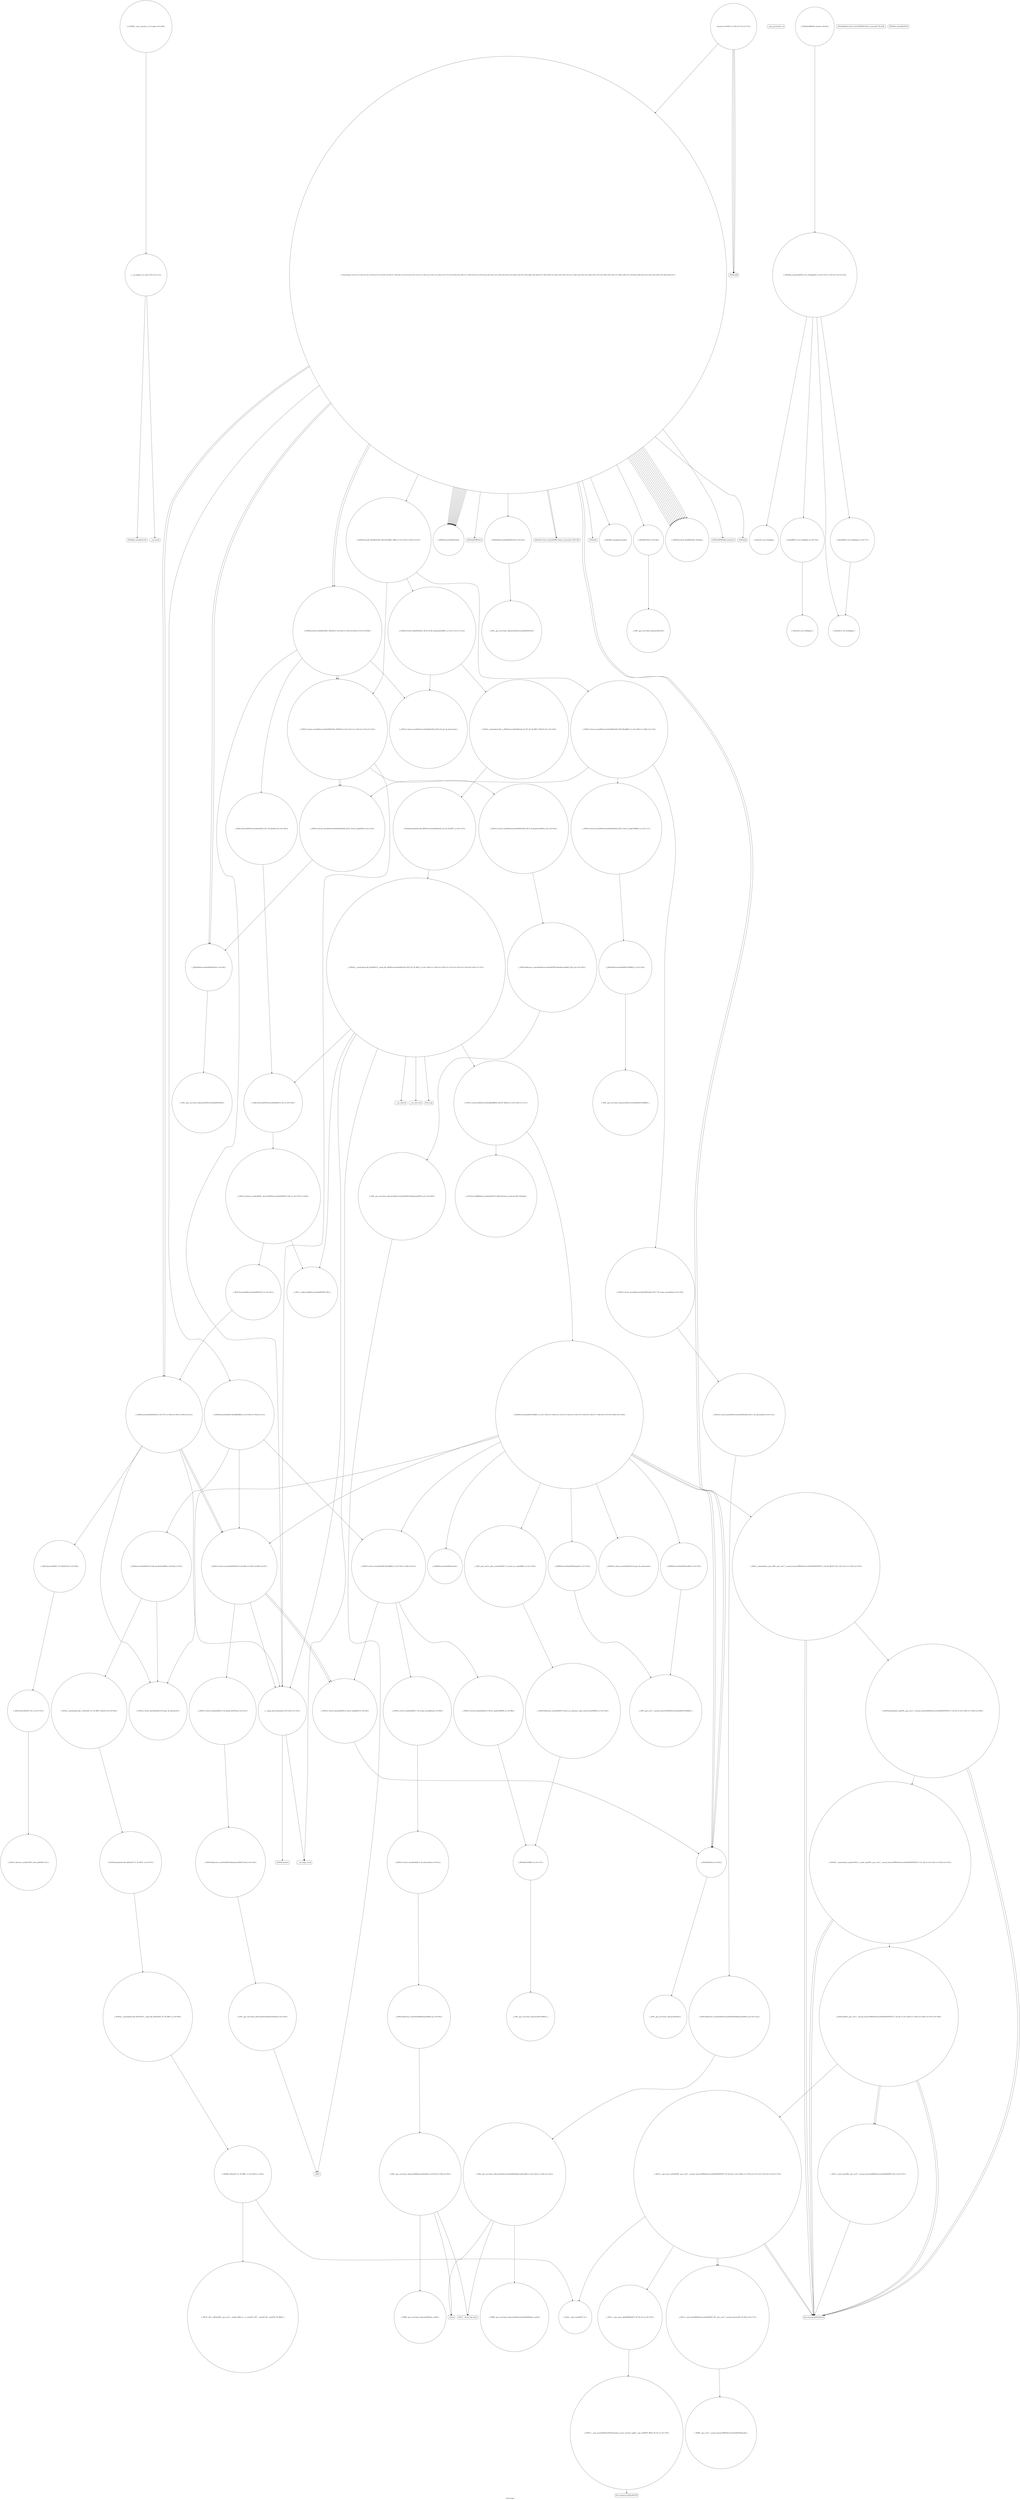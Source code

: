 digraph "Call Graph" {
	label="Call Graph";

	Node0x559973df8980 [shape=record,shape=circle,label="{__cxx_global_var_init|{<s0>1|<s1>2}}"];
	Node0x559973df8980:s0 -> Node0x559973df8a00[color=black];
	Node0x559973df8980:s1 -> Node0x559974034a50[color=black];
	Node0x5599740385f0 [shape=record,shape=circle,label="{_ZNKSt6vectorIiSaIiEE4sizeEv}"];
	Node0x559974034c50 [shape=record,shape=Mrecord,label="{__gxx_personality_v0}"];
	Node0x559974036150 [shape=record,shape=circle,label="{_ZNSaIiEC2ERKS_|{<s0>157}}"];
	Node0x559974036150:s0 -> Node0x559974035cd0[color=black];
	Node0x559974034fd0 [shape=record,shape=circle,label="{_ZNSt6vectorIiSaIiEEixEm}"];
	Node0x5599740364d0 [shape=record,shape=circle,label="{_ZSt13__copy_move_aILb0EPKiPiET1_T0_S4_S3_|{<s0>176}}"];
	Node0x5599740364d0:s0 -> Node0x5599740365d0[color=black];
	Node0x559974035350 [shape=record,shape=Mrecord,label="{_ZNSolsEPFRSoS_E}"];
	Node0x559974036850 [shape=record,shape=circle,label="{_ZSt8_DestroyISt6vectorIiSaIiEEEvPT_|{<s0>181}}"];
	Node0x559974036850:s0 -> Node0x559974034e50[color=black];
	Node0x5599740356d0 [shape=record,shape=circle,label="{_ZStcoSt13_Ios_Fmtflags}"];
	Node0x559974035a50 [shape=record,shape=circle,label="{_ZNSt6vectorIiSaIiEE18_M_fill_initializeEmRKi|{<s0>82|<s1>83}}"];
	Node0x559974035a50:s0 -> Node0x5599740370f0[color=black];
	Node0x559974035a50:s1 -> Node0x559974036050[color=black];
	Node0x559974035dd0 [shape=record,shape=circle,label="{_ZNSt16allocator_traitsISaIiEE8allocateERS0_m|{<s0>92}}"];
	Node0x559974035dd0:s0 -> Node0x559974035e50[color=black];
	Node0x559974037170 [shape=record,shape=circle,label="{_ZSt20uninitialized_fill_nIPimiET_S1_T0_RKT1_|{<s0>97}}"];
	Node0x559974037170:s0 -> Node0x5599740371f0[color=black];
	Node0x5599740374f0 [shape=record,shape=Mrecord,label="{__cxa_begin_catch}"];
	Node0x559974037870 [shape=record,shape=circle,label="{_ZNSt12_Destroy_auxILb1EE9__destroyIPiEEvT_S3_}"];
	Node0x559974037bf0 [shape=record,shape=circle,label="{_ZNSt12_Vector_baseISt6vectorIiSaIiEESaIS2_EE17_M_create_storageEm|{<s0>118}}"];
	Node0x559974037bf0:s0 -> Node0x559974037df0[color=black];
	Node0x559974037f70 [shape=record,shape=circle,label="{_ZNK9__gnu_cxx13new_allocatorISt6vectorIiSaIiEEE8max_sizeEv}"];
	Node0x5599740382f0 [shape=record,shape=circle,label="{_ZSt8_DestroyIPSt6vectorIiSaIiEEEvT_S4_|{<s0>138}}"];
	Node0x5599740382f0:s0 -> Node0x5599740367d0[color=black];
	Node0x559973df8a00 [shape=record,shape=Mrecord,label="{_ZNSt8ios_base4InitC1Ev}"];
	Node0x559974038670 [shape=record,shape=circle,label="{_ZN9__gnu_cxx14__alloc_traitsISaIiEE17_S_select_on_copyERKS1_|{<s0>150}}"];
	Node0x559974038670:s0 -> Node0x5599740360d0[color=black];
	Node0x559974034cd0 [shape=record,shape=circle,label="{_ZNSaISt6vectorIiSaIiEEEC2Ev|{<s0>52}}"];
	Node0x559974034cd0:s0 -> Node0x5599740378f0[color=black];
	Node0x5599740361d0 [shape=record,shape=circle,label="{_ZSt18uninitialized_copyIN9__gnu_cxx17__normal_iteratorIPKiSt6vectorIiSaIiEEEEPiET0_T_SA_S9_|{<s0>158|<s1>159|<s2>160}}"];
	Node0x5599740361d0:s0 -> Node0x559974036250[color=black];
	Node0x5599740361d0:s1 -> Node0x559974036250[color=black];
	Node0x5599740361d0:s2 -> Node0x5599740362d0[color=black];
	Node0x559974035050 [shape=record,shape=Mrecord,label="{_ZStlsISt11char_traitsIcEERSt13basic_ostreamIcT_ES5_PKc}"];
	Node0x559974036550 [shape=record,shape=circle,label="{_ZSt12__niter_baseIPKiSt6vectorIiSaIiEEET_N9__gnu_cxx17__normal_iteratorIS5_T0_EE|{<s0>177}}"];
	Node0x559974036550:s0 -> Node0x5599740366d0[color=black];
	Node0x5599740353d0 [shape=record,shape=Mrecord,label="{_ZSt4endlIcSt11char_traitsIcEERSt13basic_ostreamIT_T0_ES6_}"];
	Node0x5599740368d0 [shape=record,shape=circle,label="{_ZNSt12_Vector_baseISt6vectorIiSaIiEESaIS2_EE13_M_deallocateEPS2_m|{<s0>182}}"];
	Node0x5599740368d0:s0 -> Node0x559974036950[color=black];
	Node0x559974035750 [shape=record,shape=circle,label="{_ZStoRRSt13_Ios_FmtflagsS_|{<s0>78}}"];
	Node0x559974035750:s0 -> Node0x559974035850[color=black];
	Node0x559974035ad0 [shape=record,shape=circle,label="{_ZNSt12_Vector_baseIiSaIiEED2Ev|{<s0>84|<s1>85|<s2>86|<s3>87}}"];
	Node0x559974035ad0:s0 -> Node0x5599740373f0[color=black];
	Node0x559974035ad0:s1 -> Node0x559974035c50[color=black];
	Node0x559974035ad0:s2 -> Node0x559974035c50[color=black];
	Node0x559974035ad0:s3 -> Node0x559974037470[color=black];
	Node0x559974035e50 [shape=record,shape=circle,label="{_ZN9__gnu_cxx13new_allocatorIiE8allocateEmPKv|{<s0>93|<s1>94|<s2>95}}"];
	Node0x559974035e50:s0 -> Node0x559974035ed0[color=black];
	Node0x559974035e50:s1 -> Node0x559974035f50[color=black];
	Node0x559974035e50:s2 -> Node0x559974035fd0[color=black];
	Node0x5599740371f0 [shape=record,shape=circle,label="{_ZNSt22__uninitialized_fill_nILb1EE15__uninit_fill_nIPimiEET_S3_T0_RKT1_|{<s0>98}}"];
	Node0x5599740371f0:s0 -> Node0x559974037270[color=black];
	Node0x559974037570 [shape=record,shape=Mrecord,label="{_ZSt9terminatev}"];
	Node0x5599740378f0 [shape=record,shape=circle,label="{_ZN9__gnu_cxx13new_allocatorISt6vectorIiSaIiEEEC2Ev}"];
	Node0x559974037c70 [shape=record,shape=circle,label="{_ZNSt12_Vector_baseISt6vectorIiSaIiEESaIS2_EE12_Vector_implD2Ev|{<s0>119}}"];
	Node0x559974037c70:s0 -> Node0x559974034dd0[color=black];
	Node0x559974037ff0 [shape=record,shape=circle,label="{_ZSt24__uninitialized_fill_n_aIPSt6vectorIiSaIiEEmS2_S2_ET_S4_T0_RKT1_RSaIT2_E|{<s0>126}}"];
	Node0x559974037ff0:s0 -> Node0x5599740380f0[color=black];
	Node0x559974038370 [shape=record,shape=Mrecord,label="{__cxa_rethrow}"];
	Node0x5599740349d0 [shape=record,shape=Mrecord,label="{_ZNSt8ios_base4InitD1Ev}"];
	Node0x5599740386f0 [shape=record,shape=circle,label="{_ZNKSt12_Vector_baseIiSaIiEE19_M_get_Tp_allocatorEv}"];
	Node0x559974034d50 [shape=record,shape=circle,label="{_ZNSt6vectorIS_IiSaIiEESaIS1_EEC2EmRKS1_RKS2_|{<s0>53|<s1>54|<s2>55}}"];
	Node0x559974034d50:s0 -> Node0x5599740379f0[color=black];
	Node0x559974034d50:s1 -> Node0x559974037a70[color=black];
	Node0x559974034d50:s2 -> Node0x559974037af0[color=black];
	Node0x559974036250 [shape=record,shape=Mrecord,label="{llvm.memcpy.p0i8.p0i8.i64}"];
	Node0x5599740350d0 [shape=record,shape=Mrecord,label="{_ZNSolsEi}"];
	Node0x5599740365d0 [shape=record,shape=circle,label="{_ZNSt11__copy_moveILb0ELb1ESt26random_access_iterator_tagE8__copy_mIiEEPT_PKS3_S6_S4_|{<s0>178}}"];
	Node0x5599740365d0:s0 -> Node0x559974036650[color=black];
	Node0x559974035450 [shape=record,shape=circle,label="{_ZNSt6vectorIS_IiSaIiEESaIS1_EED2Ev|{<s0>64|<s1>65|<s2>66|<s3>67|<s4>68}}"];
	Node0x559974035450:s0 -> Node0x559974038070[color=black];
	Node0x559974035450:s1 -> Node0x559974036a50[color=black];
	Node0x559974035450:s2 -> Node0x559974037af0[color=black];
	Node0x559974035450:s3 -> Node0x559974037af0[color=black];
	Node0x559974035450:s4 -> Node0x559974037470[color=black];
	Node0x559974036950 [shape=record,shape=circle,label="{_ZNSt16allocator_traitsISaISt6vectorIiSaIiEEEE10deallocateERS3_PS2_m|{<s0>183}}"];
	Node0x559974036950:s0 -> Node0x5599740369d0[color=black];
	Node0x5599740357d0 [shape=record,shape=circle,label="{_ZStanSt13_Ios_FmtflagsS_}"];
	Node0x559974035b50 [shape=record,shape=circle,label="{_ZNSt12_Vector_baseIiSaIiEE12_Vector_implC2ERKS0_|{<s0>88}}"];
	Node0x559974035b50:s0 -> Node0x559974036150[color=black];
	Node0x559974035ed0 [shape=record,shape=circle,label="{_ZNK9__gnu_cxx13new_allocatorIiE8max_sizeEv}"];
	Node0x559974037270 [shape=record,shape=circle,label="{_ZSt6fill_nIPimiET_S1_T0_RKT1_|{<s0>99|<s1>100}}"];
	Node0x559974037270:s0 -> Node0x559974037370[color=black];
	Node0x559974037270:s1 -> Node0x5599740372f0[color=black];
	Node0x5599740375f0 [shape=record,shape=circle,label="{_ZNSt16allocator_traitsISaIiEE10deallocateERS0_Pim|{<s0>104}}"];
	Node0x5599740375f0:s0 -> Node0x559974037670[color=black];
	Node0x559974037970 [shape=record,shape=circle,label="{_ZN9__gnu_cxx13new_allocatorISt6vectorIiSaIiEEED2Ev}"];
	Node0x559974037cf0 [shape=record,shape=circle,label="{_ZNSaISt6vectorIiSaIiEEEC2ERKS2_|{<s0>120}}"];
	Node0x559974037cf0:s0 -> Node0x559974037d70[color=black];
	Node0x559974038070 [shape=record,shape=circle,label="{_ZNSt12_Vector_baseISt6vectorIiSaIiEESaIS2_EE19_M_get_Tp_allocatorEv}"];
	Node0x5599740383f0 [shape=record,shape=Mrecord,label="{__cxa_end_catch}"];
	Node0x559974034a50 [shape=record,shape=Mrecord,label="{__cxa_atexit}"];
	Node0x559974038770 [shape=record,shape=circle,label="{_ZSt22__uninitialized_copy_aIN9__gnu_cxx17__normal_iteratorIPKiSt6vectorIiSaIiEEEEPiiET0_T_SA_S9_RSaIT1_E|{<s0>151|<s1>152|<s2>153}}"];
	Node0x559974038770:s0 -> Node0x559974036250[color=black];
	Node0x559974038770:s1 -> Node0x559974036250[color=black];
	Node0x559974038770:s2 -> Node0x5599740361d0[color=black];
	Node0x559974034dd0 [shape=record,shape=circle,label="{_ZNSaISt6vectorIiSaIiEEED2Ev|{<s0>56}}"];
	Node0x559974034dd0:s0 -> Node0x559974037970[color=black];
	Node0x5599740362d0 [shape=record,shape=circle,label="{_ZNSt20__uninitialized_copyILb1EE13__uninit_copyIN9__gnu_cxx17__normal_iteratorIPKiSt6vectorIiSaIiEEEEPiEET0_T_SC_SB_|{<s0>161|<s1>162|<s2>163}}"];
	Node0x5599740362d0:s0 -> Node0x559974036250[color=black];
	Node0x5599740362d0:s1 -> Node0x559974036250[color=black];
	Node0x5599740362d0:s2 -> Node0x559974036350[color=black];
	Node0x559974035150 [shape=record,shape=circle,label="{_ZNSt8ios_base9precisionEl}"];
	Node0x559974036650 [shape=record,shape=Mrecord,label="{llvm.memmove.p0i8.p0i8.i64}"];
	Node0x5599740354d0 [shape=record,shape=circle,label="{main|{<s0>69|<s1>70|<s2>71|<s3>72}}"];
	Node0x5599740354d0:s0 -> Node0x559974035550[color=black];
	Node0x5599740354d0:s1 -> Node0x559974035550[color=black];
	Node0x5599740354d0:s2 -> Node0x559974035550[color=black];
	Node0x5599740354d0:s3 -> Node0x559974034ad0[color=black];
	Node0x5599740369d0 [shape=record,shape=circle,label="{_ZN9__gnu_cxx13new_allocatorISt6vectorIiSaIiEEE10deallocateEPS3_m|{<s0>184}}"];
	Node0x5599740369d0:s0 -> Node0x5599740376f0[color=black];
	Node0x559974035850 [shape=record,shape=circle,label="{_ZStorSt13_Ios_FmtflagsS_}"];
	Node0x559974035bd0 [shape=record,shape=circle,label="{_ZNSt12_Vector_baseIiSaIiEE17_M_create_storageEm|{<s0>89}}"];
	Node0x559974035bd0:s0 -> Node0x559974035d50[color=black];
	Node0x559974035f50 [shape=record,shape=Mrecord,label="{_ZSt17__throw_bad_allocv}"];
	Node0x5599740372f0 [shape=record,shape=circle,label="{_ZSt10__fill_n_aIPimiEN9__gnu_cxx11__enable_ifIXsr11__is_scalarIT1_EE7__valueET_E6__typeES4_T0_RKS3_}"];
	Node0x559974037670 [shape=record,shape=circle,label="{_ZN9__gnu_cxx13new_allocatorIiE10deallocateEPim|{<s0>105}}"];
	Node0x559974037670:s0 -> Node0x5599740376f0[color=black];
	Node0x5599740379f0 [shape=record,shape=circle,label="{_ZNSt12_Vector_baseISt6vectorIiSaIiEESaIS2_EEC2EmRKS3_|{<s0>108|<s1>109|<s2>110}}"];
	Node0x5599740379f0:s0 -> Node0x559974037b70[color=black];
	Node0x5599740379f0:s1 -> Node0x559974037bf0[color=black];
	Node0x5599740379f0:s2 -> Node0x559974037c70[color=black];
	Node0x559974037d70 [shape=record,shape=circle,label="{_ZN9__gnu_cxx13new_allocatorISt6vectorIiSaIiEEEC2ERKS4_}"];
	Node0x5599740380f0 [shape=record,shape=circle,label="{_ZSt20uninitialized_fill_nIPSt6vectorIiSaIiEEmS2_ET_S4_T0_RKT1_|{<s0>127}}"];
	Node0x5599740380f0:s0 -> Node0x559974038170[color=black];
	Node0x559974038470 [shape=record,shape=Mrecord,label="{llvm.trap}"];
	Node0x559974034ad0 [shape=record,shape=circle,label="{_Z5solveiii|{<s0>3|<s1>4|<s2>5|<s3>6|<s4>7|<s5>8|<s6>9|<s7>10|<s8>11|<s9>12|<s10>13|<s11>14|<s12>15|<s13>16|<s14>17|<s15>18|<s16>19|<s17>20|<s18>21|<s19>22|<s20>23|<s21>24|<s22>25|<s23>26|<s24>27|<s25>28|<s26>29|<s27>30|<s28>31|<s29>32|<s30>33|<s31>34|<s32>35|<s33>36|<s34>37|<s35>38|<s36>39|<s37>40|<s38>41|<s39>42|<s40>43|<s41>44|<s42>45|<s43>46|<s44>47}}"];
	Node0x559974034ad0:s0 -> Node0x559974034b50[color=black];
	Node0x559974034ad0:s1 -> Node0x559974034bd0[color=black];
	Node0x559974034ad0:s2 -> Node0x559974034cd0[color=black];
	Node0x559974034ad0:s3 -> Node0x559974034d50[color=black];
	Node0x559974034ad0:s4 -> Node0x559974034dd0[color=black];
	Node0x559974034ad0:s5 -> Node0x559974034e50[color=black];
	Node0x559974034ad0:s6 -> Node0x559974034ed0[color=black];
	Node0x559974034ad0:s7 -> Node0x559974034f50[color=black];
	Node0x559974034ad0:s8 -> Node0x559974034fd0[color=black];
	Node0x559974034ad0:s9 -> Node0x559974034dd0[color=black];
	Node0x559974034ad0:s10 -> Node0x559974034e50[color=black];
	Node0x559974034ad0:s11 -> Node0x559974034ed0[color=black];
	Node0x559974034ad0:s12 -> Node0x559974034f50[color=black];
	Node0x559974034ad0:s13 -> Node0x559974034fd0[color=black];
	Node0x559974034ad0:s14 -> Node0x559974034f50[color=black];
	Node0x559974034ad0:s15 -> Node0x559974034fd0[color=black];
	Node0x559974034ad0:s16 -> Node0x559974034f50[color=black];
	Node0x559974034ad0:s17 -> Node0x559974034fd0[color=black];
	Node0x559974034ad0:s18 -> Node0x559974034f50[color=black];
	Node0x559974034ad0:s19 -> Node0x559974034fd0[color=black];
	Node0x559974034ad0:s20 -> Node0x559974034f50[color=black];
	Node0x559974034ad0:s21 -> Node0x559974034fd0[color=black];
	Node0x559974034ad0:s22 -> Node0x559974034f50[color=black];
	Node0x559974034ad0:s23 -> Node0x559974034fd0[color=black];
	Node0x559974034ad0:s24 -> Node0x559974034f50[color=black];
	Node0x559974034ad0:s25 -> Node0x559974034fd0[color=black];
	Node0x559974034ad0:s26 -> Node0x559974034f50[color=black];
	Node0x559974034ad0:s27 -> Node0x559974034fd0[color=black];
	Node0x559974034ad0:s28 -> Node0x559974034f50[color=black];
	Node0x559974034ad0:s29 -> Node0x559974034fd0[color=black];
	Node0x559974034ad0:s30 -> Node0x559974034f50[color=black];
	Node0x559974034ad0:s31 -> Node0x559974034fd0[color=black];
	Node0x559974034ad0:s32 -> Node0x559974034f50[color=black];
	Node0x559974034ad0:s33 -> Node0x559974034fd0[color=black];
	Node0x559974034ad0:s34 -> Node0x559974034f50[color=black];
	Node0x559974034ad0:s35 -> Node0x559974034fd0[color=black];
	Node0x559974034ad0:s36 -> Node0x559974035050[color=black];
	Node0x559974034ad0:s37 -> Node0x5599740350d0[color=black];
	Node0x559974034ad0:s38 -> Node0x559974035050[color=black];
	Node0x559974034ad0:s39 -> Node0x559974035150[color=black];
	Node0x559974034ad0:s40 -> Node0x5599740351d0[color=black];
	Node0x559974034ad0:s41 -> Node0x5599740352d0[color=black];
	Node0x559974034ad0:s42 -> Node0x559974035350[color=black];
	Node0x559974034ad0:s43 -> Node0x559974035450[color=black];
	Node0x559974034ad0:s44 -> Node0x559974035450[color=black];
	Node0x5599740387f0 [shape=record,shape=circle,label="{_ZNKSt6vectorIiSaIiEE5beginEv|{<s0>154}}"];
	Node0x5599740387f0:s0 -> Node0x559974036750[color=black];
	Node0x559974034e50 [shape=record,shape=circle,label="{_ZNSt6vectorIiSaIiEED2Ev|{<s0>57|<s1>58|<s2>59|<s3>60|<s4>61}}"];
	Node0x559974034e50:s0 -> Node0x5599740370f0[color=black];
	Node0x559974034e50:s1 -> Node0x559974037770[color=black];
	Node0x559974034e50:s2 -> Node0x559974035ad0[color=black];
	Node0x559974034e50:s3 -> Node0x559974035ad0[color=black];
	Node0x559974034e50:s4 -> Node0x559974037470[color=black];
	Node0x559974036350 [shape=record,shape=circle,label="{_ZSt4copyIN9__gnu_cxx17__normal_iteratorIPKiSt6vectorIiSaIiEEEEPiET0_T_SA_S9_|{<s0>164|<s1>165|<s2>166|<s3>167|<s4>168}}"];
	Node0x559974036350:s0 -> Node0x559974036250[color=black];
	Node0x559974036350:s1 -> Node0x559974036450[color=black];
	Node0x559974036350:s2 -> Node0x559974036250[color=black];
	Node0x559974036350:s3 -> Node0x559974036450[color=black];
	Node0x559974036350:s4 -> Node0x5599740363d0[color=black];
	Node0x5599740351d0 [shape=record,shape=Mrecord,label="{_ZNSolsEPFRSt8ios_baseS0_E}"];
	Node0x5599740366d0 [shape=record,shape=circle,label="{_ZNK9__gnu_cxx17__normal_iteratorIPKiSt6vectorIiSaIiEEE4baseEv}"];
	Node0x559974035550 [shape=record,shape=Mrecord,label="{_ZNSirsERi}"];
	Node0x559974036a50 [shape=record,shape=circle,label="{_ZSt8_DestroyIPSt6vectorIiSaIiEES2_EvT_S4_RSaIT0_E|{<s0>185}}"];
	Node0x559974036a50:s0 -> Node0x5599740382f0[color=black];
	Node0x5599740358d0 [shape=record,shape=circle,label="{_ZN9__gnu_cxx13new_allocatorIiEC2Ev}"];
	Node0x559974035c50 [shape=record,shape=circle,label="{_ZNSt12_Vector_baseIiSaIiEE12_Vector_implD2Ev|{<s0>90}}"];
	Node0x559974035c50:s0 -> Node0x559974034ed0[color=black];
	Node0x559974035fd0 [shape=record,shape=Mrecord,label="{_Znwm}"];
	Node0x559974037370 [shape=record,shape=circle,label="{_ZSt12__niter_baseIPiET_S1_}"];
	Node0x5599740376f0 [shape=record,shape=Mrecord,label="{_ZdlPv}"];
	Node0x559974037a70 [shape=record,shape=circle,label="{_ZNSt6vectorIS_IiSaIiEESaIS1_EE18_M_fill_initializeEmRKS1_|{<s0>111|<s1>112}}"];
	Node0x559974037a70:s0 -> Node0x559974038070[color=black];
	Node0x559974037a70:s1 -> Node0x559974037ff0[color=black];
	Node0x559974037df0 [shape=record,shape=circle,label="{_ZNSt12_Vector_baseISt6vectorIiSaIiEESaIS2_EE11_M_allocateEm|{<s0>121}}"];
	Node0x559974037df0:s0 -> Node0x559974037e70[color=black];
	Node0x559974038170 [shape=record,shape=circle,label="{_ZNSt22__uninitialized_fill_nILb0EE15__uninit_fill_nIPSt6vectorIiSaIiEEmS4_EET_S6_T0_RKT1_|{<s0>128|<s1>129|<s2>130|<s3>131|<s4>132|<s5>133|<s6>134|<s7>135}}"];
	Node0x559974038170:s0 -> Node0x559974038270[color=black];
	Node0x559974038170:s1 -> Node0x5599740381f0[color=black];
	Node0x559974038170:s2 -> Node0x5599740374f0[color=black];
	Node0x559974038170:s3 -> Node0x5599740382f0[color=black];
	Node0x559974038170:s4 -> Node0x559974038370[color=black];
	Node0x559974038170:s5 -> Node0x5599740383f0[color=black];
	Node0x559974038170:s6 -> Node0x559974038470[color=black];
	Node0x559974038170:s7 -> Node0x559974037470[color=black];
	Node0x5599740384f0 [shape=record,shape=circle,label="{_ZSt7forwardIRKSt6vectorIiSaIiEEEOT_RNSt16remove_referenceIS5_E4typeE}"];
	Node0x559974034b50 [shape=record,shape=circle,label="{_ZNSaIiEC2Ev|{<s0>48}}"];
	Node0x559974034b50:s0 -> Node0x5599740358d0[color=black];
	Node0x559974038870 [shape=record,shape=circle,label="{_ZNKSt6vectorIiSaIiEE3endEv|{<s0>155}}"];
	Node0x559974038870:s0 -> Node0x559974036750[color=black];
	Node0x559974034ed0 [shape=record,shape=circle,label="{_ZNSaIiED2Ev|{<s0>62}}"];
	Node0x559974034ed0:s0 -> Node0x559974035950[color=black];
	Node0x5599740363d0 [shape=record,shape=circle,label="{_ZSt14__copy_move_a2ILb0EN9__gnu_cxx17__normal_iteratorIPKiSt6vectorIiSaIiEEEEPiET1_T0_SA_S9_|{<s0>169|<s1>170|<s2>171|<s3>172|<s4>173|<s5>174}}"];
	Node0x5599740363d0:s0 -> Node0x559974036250[color=black];
	Node0x5599740363d0:s1 -> Node0x559974036550[color=black];
	Node0x5599740363d0:s2 -> Node0x559974036250[color=black];
	Node0x5599740363d0:s3 -> Node0x559974036550[color=black];
	Node0x5599740363d0:s4 -> Node0x559974037370[color=black];
	Node0x5599740363d0:s5 -> Node0x5599740364d0[color=black];
	Node0x559974035250 [shape=record,shape=circle,label="{_ZSt5fixedRSt8ios_base|{<s0>63}}"];
	Node0x559974035250:s0 -> Node0x5599740355d0[color=black];
	Node0x559974036750 [shape=record,shape=circle,label="{_ZN9__gnu_cxx17__normal_iteratorIPKiSt6vectorIiSaIiEEEC2ERKS2_}"];
	Node0x5599740355d0 [shape=record,shape=circle,label="{_ZNSt8ios_base4setfESt13_Ios_FmtflagsS0_|{<s0>73|<s1>74|<s2>75|<s3>76}}"];
	Node0x5599740355d0:s0 -> Node0x5599740356d0[color=black];
	Node0x5599740355d0:s1 -> Node0x559974035650[color=black];
	Node0x5599740355d0:s2 -> Node0x5599740357d0[color=black];
	Node0x5599740355d0:s3 -> Node0x559974035750[color=black];
	Node0x559974036ad0 [shape=record,shape=circle,label="{_GLOBAL__sub_I_yanzhe.cn_0_0.cpp|{<s0>186}}"];
	Node0x559974036ad0:s0 -> Node0x559973df8980[color=black];
	Node0x559974035950 [shape=record,shape=circle,label="{_ZN9__gnu_cxx13new_allocatorIiED2Ev}"];
	Node0x559974035cd0 [shape=record,shape=circle,label="{_ZN9__gnu_cxx13new_allocatorIiEC2ERKS1_}"];
	Node0x559974036050 [shape=record,shape=circle,label="{_ZSt24__uninitialized_fill_n_aIPimiiET_S1_T0_RKT1_RSaIT2_E|{<s0>96}}"];
	Node0x559974036050:s0 -> Node0x559974037170[color=black];
	Node0x5599740373f0 [shape=record,shape=circle,label="{_ZNSt12_Vector_baseIiSaIiEE13_M_deallocateEPim|{<s0>101}}"];
	Node0x5599740373f0:s0 -> Node0x5599740375f0[color=black];
	Node0x559974037770 [shape=record,shape=circle,label="{_ZSt8_DestroyIPiiEvT_S1_RSaIT0_E|{<s0>106}}"];
	Node0x559974037770:s0 -> Node0x5599740377f0[color=black];
	Node0x559974037af0 [shape=record,shape=circle,label="{_ZNSt12_Vector_baseISt6vectorIiSaIiEESaIS2_EED2Ev|{<s0>113|<s1>114|<s2>115|<s3>116}}"];
	Node0x559974037af0:s0 -> Node0x5599740368d0[color=black];
	Node0x559974037af0:s1 -> Node0x559974037c70[color=black];
	Node0x559974037af0:s2 -> Node0x559974037c70[color=black];
	Node0x559974037af0:s3 -> Node0x559974037470[color=black];
	Node0x559974037e70 [shape=record,shape=circle,label="{_ZNSt16allocator_traitsISaISt6vectorIiSaIiEEEE8allocateERS3_m|{<s0>122}}"];
	Node0x559974037e70:s0 -> Node0x559974037ef0[color=black];
	Node0x5599740381f0 [shape=record,shape=circle,label="{_ZSt10_ConstructISt6vectorIiSaIiEEJRKS2_EEvPT_DpOT0_|{<s0>136|<s1>137}}"];
	Node0x5599740381f0:s0 -> Node0x5599740384f0[color=black];
	Node0x5599740381f0:s1 -> Node0x559974038570[color=black];
	Node0x559974038570 [shape=record,shape=circle,label="{_ZNSt6vectorIiSaIiEEC2ERKS1_|{<s0>139|<s1>140|<s2>141|<s3>142|<s4>143|<s5>144|<s6>145|<s7>146|<s8>147|<s9>148|<s10>149}}"];
	Node0x559974038570:s0 -> Node0x5599740385f0[color=black];
	Node0x559974038570:s1 -> Node0x5599740386f0[color=black];
	Node0x559974038570:s2 -> Node0x559974038670[color=black];
	Node0x559974038570:s3 -> Node0x5599740359d0[color=black];
	Node0x559974038570:s4 -> Node0x559974034ed0[color=black];
	Node0x559974038570:s5 -> Node0x5599740387f0[color=black];
	Node0x559974038570:s6 -> Node0x559974038870[color=black];
	Node0x559974038570:s7 -> Node0x5599740370f0[color=black];
	Node0x559974038570:s8 -> Node0x559974038770[color=black];
	Node0x559974038570:s9 -> Node0x559974034ed0[color=black];
	Node0x559974038570:s10 -> Node0x559974035ad0[color=black];
	Node0x559974034bd0 [shape=record,shape=circle,label="{_ZNSt6vectorIiSaIiEEC2EmRKiRKS0_|{<s0>49|<s1>50|<s2>51}}"];
	Node0x559974034bd0:s0 -> Node0x5599740359d0[color=black];
	Node0x559974034bd0:s1 -> Node0x559974035a50[color=black];
	Node0x559974034bd0:s2 -> Node0x559974035ad0[color=black];
	Node0x5599740360d0 [shape=record,shape=circle,label="{_ZNSt16allocator_traitsISaIiEE37select_on_container_copy_constructionERKS0_|{<s0>156}}"];
	Node0x5599740360d0:s0 -> Node0x559974036150[color=black];
	Node0x559974034f50 [shape=record,shape=circle,label="{_ZNSt6vectorIS_IiSaIiEESaIS1_EEixEm}"];
	Node0x559974036450 [shape=record,shape=circle,label="{_ZSt12__miter_baseIN9__gnu_cxx17__normal_iteratorIPKiSt6vectorIiSaIiEEEEET_S8_|{<s0>175}}"];
	Node0x559974036450:s0 -> Node0x559974036250[color=black];
	Node0x5599740352d0 [shape=record,shape=Mrecord,label="{_ZNSolsEd}"];
	Node0x5599740367d0 [shape=record,shape=circle,label="{_ZNSt12_Destroy_auxILb0EE9__destroyIPSt6vectorIiSaIiEEEEvT_S6_|{<s0>179|<s1>180}}"];
	Node0x5599740367d0:s0 -> Node0x559974038270[color=black];
	Node0x5599740367d0:s1 -> Node0x559974036850[color=black];
	Node0x559974035650 [shape=record,shape=circle,label="{_ZStaNRSt13_Ios_FmtflagsS_|{<s0>77}}"];
	Node0x559974035650:s0 -> Node0x5599740357d0[color=black];
	Node0x5599740359d0 [shape=record,shape=circle,label="{_ZNSt12_Vector_baseIiSaIiEEC2EmRKS0_|{<s0>79|<s1>80|<s2>81}}"];
	Node0x5599740359d0:s0 -> Node0x559974035b50[color=black];
	Node0x5599740359d0:s1 -> Node0x559974035bd0[color=black];
	Node0x5599740359d0:s2 -> Node0x559974035c50[color=black];
	Node0x559974035d50 [shape=record,shape=circle,label="{_ZNSt12_Vector_baseIiSaIiEE11_M_allocateEm|{<s0>91}}"];
	Node0x559974035d50:s0 -> Node0x559974035dd0[color=black];
	Node0x5599740370f0 [shape=record,shape=circle,label="{_ZNSt12_Vector_baseIiSaIiEE19_M_get_Tp_allocatorEv}"];
	Node0x559974037470 [shape=record,shape=circle,label="{__clang_call_terminate|{<s0>102|<s1>103}}"];
	Node0x559974037470:s0 -> Node0x5599740374f0[color=black];
	Node0x559974037470:s1 -> Node0x559974037570[color=black];
	Node0x5599740377f0 [shape=record,shape=circle,label="{_ZSt8_DestroyIPiEvT_S1_|{<s0>107}}"];
	Node0x5599740377f0:s0 -> Node0x559974037870[color=black];
	Node0x559974037b70 [shape=record,shape=circle,label="{_ZNSt12_Vector_baseISt6vectorIiSaIiEESaIS2_EE12_Vector_implC2ERKS3_|{<s0>117}}"];
	Node0x559974037b70:s0 -> Node0x559974037cf0[color=black];
	Node0x559974037ef0 [shape=record,shape=circle,label="{_ZN9__gnu_cxx13new_allocatorISt6vectorIiSaIiEEE8allocateEmPKv|{<s0>123|<s1>124|<s2>125}}"];
	Node0x559974037ef0:s0 -> Node0x559974037f70[color=black];
	Node0x559974037ef0:s1 -> Node0x559974035f50[color=black];
	Node0x559974037ef0:s2 -> Node0x559974035fd0[color=black];
	Node0x559974038270 [shape=record,shape=circle,label="{_ZSt11__addressofISt6vectorIiSaIiEEEPT_RS3_}"];
}
